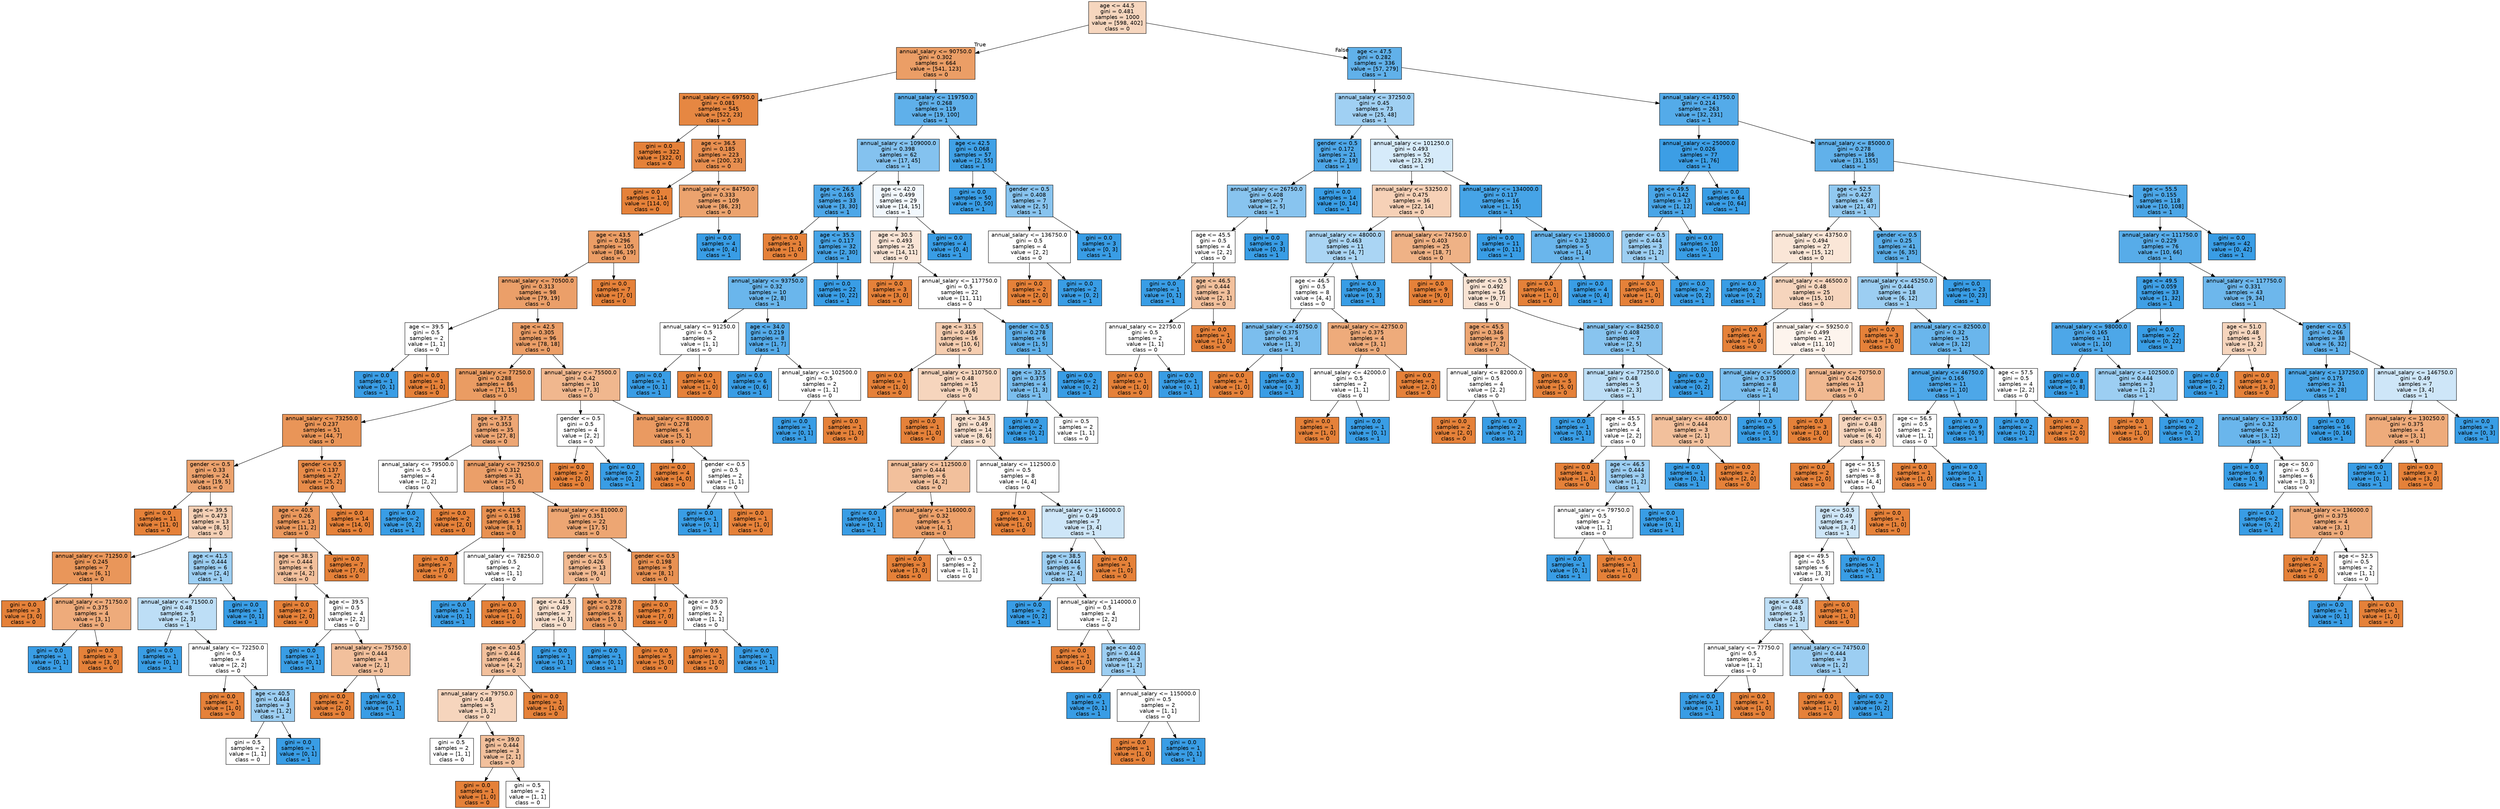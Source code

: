 digraph Tree {
node [shape=box, style="filled", color="black", fontname="helvetica"] ;
edge [fontname="helvetica"] ;
0 [label="age <= 44.5\ngini = 0.481\nsamples = 1000\nvalue = [598, 402]\nclass = 0", fillcolor="#f6d6be"] ;
1 [label="annual_salary <= 90750.0\ngini = 0.302\nsamples = 664\nvalue = [541, 123]\nclass = 0", fillcolor="#eb9e66"] ;
0 -> 1 [labeldistance=2.5, labelangle=45, headlabel="True"] ;
2 [label="annual_salary <= 69750.0\ngini = 0.081\nsamples = 545\nvalue = [522, 23]\nclass = 0", fillcolor="#e68742"] ;
1 -> 2 ;
3 [label="gini = 0.0\nsamples = 322\nvalue = [322, 0]\nclass = 0", fillcolor="#e58139"] ;
2 -> 3 ;
4 [label="age <= 36.5\ngini = 0.185\nsamples = 223\nvalue = [200, 23]\nclass = 0", fillcolor="#e88f50"] ;
2 -> 4 ;
5 [label="gini = 0.0\nsamples = 114\nvalue = [114, 0]\nclass = 0", fillcolor="#e58139"] ;
4 -> 5 ;
6 [label="annual_salary <= 84750.0\ngini = 0.333\nsamples = 109\nvalue = [86, 23]\nclass = 0", fillcolor="#eca36e"] ;
4 -> 6 ;
7 [label="age <= 43.5\ngini = 0.296\nsamples = 105\nvalue = [86, 19]\nclass = 0", fillcolor="#eb9d65"] ;
6 -> 7 ;
8 [label="annual_salary <= 70500.0\ngini = 0.313\nsamples = 98\nvalue = [79, 19]\nclass = 0", fillcolor="#eb9f69"] ;
7 -> 8 ;
9 [label="age <= 39.5\ngini = 0.5\nsamples = 2\nvalue = [1, 1]\nclass = 0", fillcolor="#ffffff"] ;
8 -> 9 ;
10 [label="gini = 0.0\nsamples = 1\nvalue = [0, 1]\nclass = 1", fillcolor="#399de5"] ;
9 -> 10 ;
11 [label="gini = 0.0\nsamples = 1\nvalue = [1, 0]\nclass = 0", fillcolor="#e58139"] ;
9 -> 11 ;
12 [label="age <= 42.5\ngini = 0.305\nsamples = 96\nvalue = [78, 18]\nclass = 0", fillcolor="#eb9e67"] ;
8 -> 12 ;
13 [label="annual_salary <= 77250.0\ngini = 0.288\nsamples = 86\nvalue = [71, 15]\nclass = 0", fillcolor="#ea9c63"] ;
12 -> 13 ;
14 [label="annual_salary <= 73250.0\ngini = 0.237\nsamples = 51\nvalue = [44, 7]\nclass = 0", fillcolor="#e99558"] ;
13 -> 14 ;
15 [label="gender <= 0.5\ngini = 0.33\nsamples = 24\nvalue = [19, 5]\nclass = 0", fillcolor="#eca26d"] ;
14 -> 15 ;
16 [label="gini = 0.0\nsamples = 11\nvalue = [11, 0]\nclass = 0", fillcolor="#e58139"] ;
15 -> 16 ;
17 [label="age <= 39.5\ngini = 0.473\nsamples = 13\nvalue = [8, 5]\nclass = 0", fillcolor="#f5d0b5"] ;
15 -> 17 ;
18 [label="annual_salary <= 71250.0\ngini = 0.245\nsamples = 7\nvalue = [6, 1]\nclass = 0", fillcolor="#e9965a"] ;
17 -> 18 ;
19 [label="gini = 0.0\nsamples = 3\nvalue = [3, 0]\nclass = 0", fillcolor="#e58139"] ;
18 -> 19 ;
20 [label="annual_salary <= 71750.0\ngini = 0.375\nsamples = 4\nvalue = [3, 1]\nclass = 0", fillcolor="#eeab7b"] ;
18 -> 20 ;
21 [label="gini = 0.0\nsamples = 1\nvalue = [0, 1]\nclass = 1", fillcolor="#399de5"] ;
20 -> 21 ;
22 [label="gini = 0.0\nsamples = 3\nvalue = [3, 0]\nclass = 0", fillcolor="#e58139"] ;
20 -> 22 ;
23 [label="age <= 41.5\ngini = 0.444\nsamples = 6\nvalue = [2, 4]\nclass = 1", fillcolor="#9ccef2"] ;
17 -> 23 ;
24 [label="annual_salary <= 71500.0\ngini = 0.48\nsamples = 5\nvalue = [2, 3]\nclass = 1", fillcolor="#bddef6"] ;
23 -> 24 ;
25 [label="gini = 0.0\nsamples = 1\nvalue = [0, 1]\nclass = 1", fillcolor="#399de5"] ;
24 -> 25 ;
26 [label="annual_salary <= 72250.0\ngini = 0.5\nsamples = 4\nvalue = [2, 2]\nclass = 0", fillcolor="#ffffff"] ;
24 -> 26 ;
27 [label="gini = 0.0\nsamples = 1\nvalue = [1, 0]\nclass = 0", fillcolor="#e58139"] ;
26 -> 27 ;
28 [label="age <= 40.5\ngini = 0.444\nsamples = 3\nvalue = [1, 2]\nclass = 1", fillcolor="#9ccef2"] ;
26 -> 28 ;
29 [label="gini = 0.5\nsamples = 2\nvalue = [1, 1]\nclass = 0", fillcolor="#ffffff"] ;
28 -> 29 ;
30 [label="gini = 0.0\nsamples = 1\nvalue = [0, 1]\nclass = 1", fillcolor="#399de5"] ;
28 -> 30 ;
31 [label="gini = 0.0\nsamples = 1\nvalue = [0, 1]\nclass = 1", fillcolor="#399de5"] ;
23 -> 31 ;
32 [label="gender <= 0.5\ngini = 0.137\nsamples = 27\nvalue = [25, 2]\nclass = 0", fillcolor="#e78b49"] ;
14 -> 32 ;
33 [label="age <= 40.5\ngini = 0.26\nsamples = 13\nvalue = [11, 2]\nclass = 0", fillcolor="#ea985d"] ;
32 -> 33 ;
34 [label="age <= 38.5\ngini = 0.444\nsamples = 6\nvalue = [4, 2]\nclass = 0", fillcolor="#f2c09c"] ;
33 -> 34 ;
35 [label="gini = 0.0\nsamples = 2\nvalue = [2, 0]\nclass = 0", fillcolor="#e58139"] ;
34 -> 35 ;
36 [label="age <= 39.5\ngini = 0.5\nsamples = 4\nvalue = [2, 2]\nclass = 0", fillcolor="#ffffff"] ;
34 -> 36 ;
37 [label="gini = 0.0\nsamples = 1\nvalue = [0, 1]\nclass = 1", fillcolor="#399de5"] ;
36 -> 37 ;
38 [label="annual_salary <= 75750.0\ngini = 0.444\nsamples = 3\nvalue = [2, 1]\nclass = 0", fillcolor="#f2c09c"] ;
36 -> 38 ;
39 [label="gini = 0.0\nsamples = 2\nvalue = [2, 0]\nclass = 0", fillcolor="#e58139"] ;
38 -> 39 ;
40 [label="gini = 0.0\nsamples = 1\nvalue = [0, 1]\nclass = 1", fillcolor="#399de5"] ;
38 -> 40 ;
41 [label="gini = 0.0\nsamples = 7\nvalue = [7, 0]\nclass = 0", fillcolor="#e58139"] ;
33 -> 41 ;
42 [label="gini = 0.0\nsamples = 14\nvalue = [14, 0]\nclass = 0", fillcolor="#e58139"] ;
32 -> 42 ;
43 [label="age <= 37.5\ngini = 0.353\nsamples = 35\nvalue = [27, 8]\nclass = 0", fillcolor="#eda674"] ;
13 -> 43 ;
44 [label="annual_salary <= 79500.0\ngini = 0.5\nsamples = 4\nvalue = [2, 2]\nclass = 0", fillcolor="#ffffff"] ;
43 -> 44 ;
45 [label="gini = 0.0\nsamples = 2\nvalue = [0, 2]\nclass = 1", fillcolor="#399de5"] ;
44 -> 45 ;
46 [label="gini = 0.0\nsamples = 2\nvalue = [2, 0]\nclass = 0", fillcolor="#e58139"] ;
44 -> 46 ;
47 [label="annual_salary <= 79250.0\ngini = 0.312\nsamples = 31\nvalue = [25, 6]\nclass = 0", fillcolor="#eb9f69"] ;
43 -> 47 ;
48 [label="age <= 41.5\ngini = 0.198\nsamples = 9\nvalue = [8, 1]\nclass = 0", fillcolor="#e89152"] ;
47 -> 48 ;
49 [label="gini = 0.0\nsamples = 7\nvalue = [7, 0]\nclass = 0", fillcolor="#e58139"] ;
48 -> 49 ;
50 [label="annual_salary <= 78250.0\ngini = 0.5\nsamples = 2\nvalue = [1, 1]\nclass = 0", fillcolor="#ffffff"] ;
48 -> 50 ;
51 [label="gini = 0.0\nsamples = 1\nvalue = [0, 1]\nclass = 1", fillcolor="#399de5"] ;
50 -> 51 ;
52 [label="gini = 0.0\nsamples = 1\nvalue = [1, 0]\nclass = 0", fillcolor="#e58139"] ;
50 -> 52 ;
53 [label="annual_salary <= 81000.0\ngini = 0.351\nsamples = 22\nvalue = [17, 5]\nclass = 0", fillcolor="#eda673"] ;
47 -> 53 ;
54 [label="gender <= 0.5\ngini = 0.426\nsamples = 13\nvalue = [9, 4]\nclass = 0", fillcolor="#f1b991"] ;
53 -> 54 ;
55 [label="age <= 41.5\ngini = 0.49\nsamples = 7\nvalue = [4, 3]\nclass = 0", fillcolor="#f8e0ce"] ;
54 -> 55 ;
56 [label="age <= 40.5\ngini = 0.444\nsamples = 6\nvalue = [4, 2]\nclass = 0", fillcolor="#f2c09c"] ;
55 -> 56 ;
57 [label="annual_salary <= 79750.0\ngini = 0.48\nsamples = 5\nvalue = [3, 2]\nclass = 0", fillcolor="#f6d5bd"] ;
56 -> 57 ;
58 [label="gini = 0.5\nsamples = 2\nvalue = [1, 1]\nclass = 0", fillcolor="#ffffff"] ;
57 -> 58 ;
59 [label="age <= 39.0\ngini = 0.444\nsamples = 3\nvalue = [2, 1]\nclass = 0", fillcolor="#f2c09c"] ;
57 -> 59 ;
60 [label="gini = 0.0\nsamples = 1\nvalue = [1, 0]\nclass = 0", fillcolor="#e58139"] ;
59 -> 60 ;
61 [label="gini = 0.5\nsamples = 2\nvalue = [1, 1]\nclass = 0", fillcolor="#ffffff"] ;
59 -> 61 ;
62 [label="gini = 0.0\nsamples = 1\nvalue = [1, 0]\nclass = 0", fillcolor="#e58139"] ;
56 -> 62 ;
63 [label="gini = 0.0\nsamples = 1\nvalue = [0, 1]\nclass = 1", fillcolor="#399de5"] ;
55 -> 63 ;
64 [label="age <= 39.0\ngini = 0.278\nsamples = 6\nvalue = [5, 1]\nclass = 0", fillcolor="#ea9a61"] ;
54 -> 64 ;
65 [label="gini = 0.0\nsamples = 1\nvalue = [0, 1]\nclass = 1", fillcolor="#399de5"] ;
64 -> 65 ;
66 [label="gini = 0.0\nsamples = 5\nvalue = [5, 0]\nclass = 0", fillcolor="#e58139"] ;
64 -> 66 ;
67 [label="gender <= 0.5\ngini = 0.198\nsamples = 9\nvalue = [8, 1]\nclass = 0", fillcolor="#e89152"] ;
53 -> 67 ;
68 [label="gini = 0.0\nsamples = 7\nvalue = [7, 0]\nclass = 0", fillcolor="#e58139"] ;
67 -> 68 ;
69 [label="age <= 39.0\ngini = 0.5\nsamples = 2\nvalue = [1, 1]\nclass = 0", fillcolor="#ffffff"] ;
67 -> 69 ;
70 [label="gini = 0.0\nsamples = 1\nvalue = [1, 0]\nclass = 0", fillcolor="#e58139"] ;
69 -> 70 ;
71 [label="gini = 0.0\nsamples = 1\nvalue = [0, 1]\nclass = 1", fillcolor="#399de5"] ;
69 -> 71 ;
72 [label="annual_salary <= 75500.0\ngini = 0.42\nsamples = 10\nvalue = [7, 3]\nclass = 0", fillcolor="#f0b78e"] ;
12 -> 72 ;
73 [label="gender <= 0.5\ngini = 0.5\nsamples = 4\nvalue = [2, 2]\nclass = 0", fillcolor="#ffffff"] ;
72 -> 73 ;
74 [label="gini = 0.0\nsamples = 2\nvalue = [2, 0]\nclass = 0", fillcolor="#e58139"] ;
73 -> 74 ;
75 [label="gini = 0.0\nsamples = 2\nvalue = [0, 2]\nclass = 1", fillcolor="#399de5"] ;
73 -> 75 ;
76 [label="annual_salary <= 81000.0\ngini = 0.278\nsamples = 6\nvalue = [5, 1]\nclass = 0", fillcolor="#ea9a61"] ;
72 -> 76 ;
77 [label="gini = 0.0\nsamples = 4\nvalue = [4, 0]\nclass = 0", fillcolor="#e58139"] ;
76 -> 77 ;
78 [label="gender <= 0.5\ngini = 0.5\nsamples = 2\nvalue = [1, 1]\nclass = 0", fillcolor="#ffffff"] ;
76 -> 78 ;
79 [label="gini = 0.0\nsamples = 1\nvalue = [0, 1]\nclass = 1", fillcolor="#399de5"] ;
78 -> 79 ;
80 [label="gini = 0.0\nsamples = 1\nvalue = [1, 0]\nclass = 0", fillcolor="#e58139"] ;
78 -> 80 ;
81 [label="gini = 0.0\nsamples = 7\nvalue = [7, 0]\nclass = 0", fillcolor="#e58139"] ;
7 -> 81 ;
82 [label="gini = 0.0\nsamples = 4\nvalue = [0, 4]\nclass = 1", fillcolor="#399de5"] ;
6 -> 82 ;
83 [label="annual_salary <= 119750.0\ngini = 0.268\nsamples = 119\nvalue = [19, 100]\nclass = 1", fillcolor="#5fb0ea"] ;
1 -> 83 ;
84 [label="annual_salary <= 109000.0\ngini = 0.398\nsamples = 62\nvalue = [17, 45]\nclass = 1", fillcolor="#84c2ef"] ;
83 -> 84 ;
85 [label="age <= 26.5\ngini = 0.165\nsamples = 33\nvalue = [3, 30]\nclass = 1", fillcolor="#4da7e8"] ;
84 -> 85 ;
86 [label="gini = 0.0\nsamples = 1\nvalue = [1, 0]\nclass = 0", fillcolor="#e58139"] ;
85 -> 86 ;
87 [label="age <= 35.5\ngini = 0.117\nsamples = 32\nvalue = [2, 30]\nclass = 1", fillcolor="#46a4e7"] ;
85 -> 87 ;
88 [label="annual_salary <= 93750.0\ngini = 0.32\nsamples = 10\nvalue = [2, 8]\nclass = 1", fillcolor="#6ab6ec"] ;
87 -> 88 ;
89 [label="annual_salary <= 91250.0\ngini = 0.5\nsamples = 2\nvalue = [1, 1]\nclass = 0", fillcolor="#ffffff"] ;
88 -> 89 ;
90 [label="gini = 0.0\nsamples = 1\nvalue = [0, 1]\nclass = 1", fillcolor="#399de5"] ;
89 -> 90 ;
91 [label="gini = 0.0\nsamples = 1\nvalue = [1, 0]\nclass = 0", fillcolor="#e58139"] ;
89 -> 91 ;
92 [label="age <= 34.0\ngini = 0.219\nsamples = 8\nvalue = [1, 7]\nclass = 1", fillcolor="#55abe9"] ;
88 -> 92 ;
93 [label="gini = 0.0\nsamples = 6\nvalue = [0, 6]\nclass = 1", fillcolor="#399de5"] ;
92 -> 93 ;
94 [label="annual_salary <= 102500.0\ngini = 0.5\nsamples = 2\nvalue = [1, 1]\nclass = 0", fillcolor="#ffffff"] ;
92 -> 94 ;
95 [label="gini = 0.0\nsamples = 1\nvalue = [0, 1]\nclass = 1", fillcolor="#399de5"] ;
94 -> 95 ;
96 [label="gini = 0.0\nsamples = 1\nvalue = [1, 0]\nclass = 0", fillcolor="#e58139"] ;
94 -> 96 ;
97 [label="gini = 0.0\nsamples = 22\nvalue = [0, 22]\nclass = 1", fillcolor="#399de5"] ;
87 -> 97 ;
98 [label="age <= 42.0\ngini = 0.499\nsamples = 29\nvalue = [14, 15]\nclass = 1", fillcolor="#f2f8fd"] ;
84 -> 98 ;
99 [label="age <= 30.5\ngini = 0.493\nsamples = 25\nvalue = [14, 11]\nclass = 0", fillcolor="#f9e4d5"] ;
98 -> 99 ;
100 [label="gini = 0.0\nsamples = 3\nvalue = [3, 0]\nclass = 0", fillcolor="#e58139"] ;
99 -> 100 ;
101 [label="annual_salary <= 117750.0\ngini = 0.5\nsamples = 22\nvalue = [11, 11]\nclass = 0", fillcolor="#ffffff"] ;
99 -> 101 ;
102 [label="age <= 31.5\ngini = 0.469\nsamples = 16\nvalue = [10, 6]\nclass = 0", fillcolor="#f5cdb0"] ;
101 -> 102 ;
103 [label="gini = 0.0\nsamples = 1\nvalue = [1, 0]\nclass = 0", fillcolor="#e58139"] ;
102 -> 103 ;
104 [label="annual_salary <= 110750.0\ngini = 0.48\nsamples = 15\nvalue = [9, 6]\nclass = 0", fillcolor="#f6d5bd"] ;
102 -> 104 ;
105 [label="gini = 0.0\nsamples = 1\nvalue = [1, 0]\nclass = 0", fillcolor="#e58139"] ;
104 -> 105 ;
106 [label="age <= 34.5\ngini = 0.49\nsamples = 14\nvalue = [8, 6]\nclass = 0", fillcolor="#f8e0ce"] ;
104 -> 106 ;
107 [label="annual_salary <= 112500.0\ngini = 0.444\nsamples = 6\nvalue = [4, 2]\nclass = 0", fillcolor="#f2c09c"] ;
106 -> 107 ;
108 [label="gini = 0.0\nsamples = 1\nvalue = [0, 1]\nclass = 1", fillcolor="#399de5"] ;
107 -> 108 ;
109 [label="annual_salary <= 116000.0\ngini = 0.32\nsamples = 5\nvalue = [4, 1]\nclass = 0", fillcolor="#eca06a"] ;
107 -> 109 ;
110 [label="gini = 0.0\nsamples = 3\nvalue = [3, 0]\nclass = 0", fillcolor="#e58139"] ;
109 -> 110 ;
111 [label="gini = 0.5\nsamples = 2\nvalue = [1, 1]\nclass = 0", fillcolor="#ffffff"] ;
109 -> 111 ;
112 [label="annual_salary <= 112500.0\ngini = 0.5\nsamples = 8\nvalue = [4, 4]\nclass = 0", fillcolor="#ffffff"] ;
106 -> 112 ;
113 [label="gini = 0.0\nsamples = 1\nvalue = [1, 0]\nclass = 0", fillcolor="#e58139"] ;
112 -> 113 ;
114 [label="annual_salary <= 116000.0\ngini = 0.49\nsamples = 7\nvalue = [3, 4]\nclass = 1", fillcolor="#cee6f8"] ;
112 -> 114 ;
115 [label="age <= 38.5\ngini = 0.444\nsamples = 6\nvalue = [2, 4]\nclass = 1", fillcolor="#9ccef2"] ;
114 -> 115 ;
116 [label="gini = 0.0\nsamples = 2\nvalue = [0, 2]\nclass = 1", fillcolor="#399de5"] ;
115 -> 116 ;
117 [label="annual_salary <= 114000.0\ngini = 0.5\nsamples = 4\nvalue = [2, 2]\nclass = 0", fillcolor="#ffffff"] ;
115 -> 117 ;
118 [label="gini = 0.0\nsamples = 1\nvalue = [1, 0]\nclass = 0", fillcolor="#e58139"] ;
117 -> 118 ;
119 [label="age <= 40.0\ngini = 0.444\nsamples = 3\nvalue = [1, 2]\nclass = 1", fillcolor="#9ccef2"] ;
117 -> 119 ;
120 [label="gini = 0.0\nsamples = 1\nvalue = [0, 1]\nclass = 1", fillcolor="#399de5"] ;
119 -> 120 ;
121 [label="annual_salary <= 115000.0\ngini = 0.5\nsamples = 2\nvalue = [1, 1]\nclass = 0", fillcolor="#ffffff"] ;
119 -> 121 ;
122 [label="gini = 0.0\nsamples = 1\nvalue = [1, 0]\nclass = 0", fillcolor="#e58139"] ;
121 -> 122 ;
123 [label="gini = 0.0\nsamples = 1\nvalue = [0, 1]\nclass = 1", fillcolor="#399de5"] ;
121 -> 123 ;
124 [label="gini = 0.0\nsamples = 1\nvalue = [1, 0]\nclass = 0", fillcolor="#e58139"] ;
114 -> 124 ;
125 [label="gender <= 0.5\ngini = 0.278\nsamples = 6\nvalue = [1, 5]\nclass = 1", fillcolor="#61b1ea"] ;
101 -> 125 ;
126 [label="age <= 32.5\ngini = 0.375\nsamples = 4\nvalue = [1, 3]\nclass = 1", fillcolor="#7bbeee"] ;
125 -> 126 ;
127 [label="gini = 0.0\nsamples = 2\nvalue = [0, 2]\nclass = 1", fillcolor="#399de5"] ;
126 -> 127 ;
128 [label="gini = 0.5\nsamples = 2\nvalue = [1, 1]\nclass = 0", fillcolor="#ffffff"] ;
126 -> 128 ;
129 [label="gini = 0.0\nsamples = 2\nvalue = [0, 2]\nclass = 1", fillcolor="#399de5"] ;
125 -> 129 ;
130 [label="gini = 0.0\nsamples = 4\nvalue = [0, 4]\nclass = 1", fillcolor="#399de5"] ;
98 -> 130 ;
131 [label="age <= 42.5\ngini = 0.068\nsamples = 57\nvalue = [2, 55]\nclass = 1", fillcolor="#40a1e6"] ;
83 -> 131 ;
132 [label="gini = 0.0\nsamples = 50\nvalue = [0, 50]\nclass = 1", fillcolor="#399de5"] ;
131 -> 132 ;
133 [label="gender <= 0.5\ngini = 0.408\nsamples = 7\nvalue = [2, 5]\nclass = 1", fillcolor="#88c4ef"] ;
131 -> 133 ;
134 [label="annual_salary <= 136750.0\ngini = 0.5\nsamples = 4\nvalue = [2, 2]\nclass = 0", fillcolor="#ffffff"] ;
133 -> 134 ;
135 [label="gini = 0.0\nsamples = 2\nvalue = [2, 0]\nclass = 0", fillcolor="#e58139"] ;
134 -> 135 ;
136 [label="gini = 0.0\nsamples = 2\nvalue = [0, 2]\nclass = 1", fillcolor="#399de5"] ;
134 -> 136 ;
137 [label="gini = 0.0\nsamples = 3\nvalue = [0, 3]\nclass = 1", fillcolor="#399de5"] ;
133 -> 137 ;
138 [label="age <= 47.5\ngini = 0.282\nsamples = 336\nvalue = [57, 279]\nclass = 1", fillcolor="#61b1ea"] ;
0 -> 138 [labeldistance=2.5, labelangle=-45, headlabel="False"] ;
139 [label="annual_salary <= 37250.0\ngini = 0.45\nsamples = 73\nvalue = [25, 48]\nclass = 1", fillcolor="#a0d0f3"] ;
138 -> 139 ;
140 [label="gender <= 0.5\ngini = 0.172\nsamples = 21\nvalue = [2, 19]\nclass = 1", fillcolor="#4ea7e8"] ;
139 -> 140 ;
141 [label="annual_salary <= 26750.0\ngini = 0.408\nsamples = 7\nvalue = [2, 5]\nclass = 1", fillcolor="#88c4ef"] ;
140 -> 141 ;
142 [label="age <= 45.5\ngini = 0.5\nsamples = 4\nvalue = [2, 2]\nclass = 0", fillcolor="#ffffff"] ;
141 -> 142 ;
143 [label="gini = 0.0\nsamples = 1\nvalue = [0, 1]\nclass = 1", fillcolor="#399de5"] ;
142 -> 143 ;
144 [label="age <= 46.5\ngini = 0.444\nsamples = 3\nvalue = [2, 1]\nclass = 0", fillcolor="#f2c09c"] ;
142 -> 144 ;
145 [label="annual_salary <= 22750.0\ngini = 0.5\nsamples = 2\nvalue = [1, 1]\nclass = 0", fillcolor="#ffffff"] ;
144 -> 145 ;
146 [label="gini = 0.0\nsamples = 1\nvalue = [1, 0]\nclass = 0", fillcolor="#e58139"] ;
145 -> 146 ;
147 [label="gini = 0.0\nsamples = 1\nvalue = [0, 1]\nclass = 1", fillcolor="#399de5"] ;
145 -> 147 ;
148 [label="gini = 0.0\nsamples = 1\nvalue = [1, 0]\nclass = 0", fillcolor="#e58139"] ;
144 -> 148 ;
149 [label="gini = 0.0\nsamples = 3\nvalue = [0, 3]\nclass = 1", fillcolor="#399de5"] ;
141 -> 149 ;
150 [label="gini = 0.0\nsamples = 14\nvalue = [0, 14]\nclass = 1", fillcolor="#399de5"] ;
140 -> 150 ;
151 [label="annual_salary <= 101250.0\ngini = 0.493\nsamples = 52\nvalue = [23, 29]\nclass = 1", fillcolor="#d6ebfa"] ;
139 -> 151 ;
152 [label="annual_salary <= 53250.0\ngini = 0.475\nsamples = 36\nvalue = [22, 14]\nclass = 0", fillcolor="#f6d1b7"] ;
151 -> 152 ;
153 [label="annual_salary <= 48000.0\ngini = 0.463\nsamples = 11\nvalue = [4, 7]\nclass = 1", fillcolor="#aad5f4"] ;
152 -> 153 ;
154 [label="age <= 46.5\ngini = 0.5\nsamples = 8\nvalue = [4, 4]\nclass = 0", fillcolor="#ffffff"] ;
153 -> 154 ;
155 [label="annual_salary <= 40750.0\ngini = 0.375\nsamples = 4\nvalue = [1, 3]\nclass = 1", fillcolor="#7bbeee"] ;
154 -> 155 ;
156 [label="gini = 0.0\nsamples = 1\nvalue = [1, 0]\nclass = 0", fillcolor="#e58139"] ;
155 -> 156 ;
157 [label="gini = 0.0\nsamples = 3\nvalue = [0, 3]\nclass = 1", fillcolor="#399de5"] ;
155 -> 157 ;
158 [label="annual_salary <= 42750.0\ngini = 0.375\nsamples = 4\nvalue = [3, 1]\nclass = 0", fillcolor="#eeab7b"] ;
154 -> 158 ;
159 [label="annual_salary <= 42000.0\ngini = 0.5\nsamples = 2\nvalue = [1, 1]\nclass = 0", fillcolor="#ffffff"] ;
158 -> 159 ;
160 [label="gini = 0.0\nsamples = 1\nvalue = [1, 0]\nclass = 0", fillcolor="#e58139"] ;
159 -> 160 ;
161 [label="gini = 0.0\nsamples = 1\nvalue = [0, 1]\nclass = 1", fillcolor="#399de5"] ;
159 -> 161 ;
162 [label="gini = 0.0\nsamples = 2\nvalue = [2, 0]\nclass = 0", fillcolor="#e58139"] ;
158 -> 162 ;
163 [label="gini = 0.0\nsamples = 3\nvalue = [0, 3]\nclass = 1", fillcolor="#399de5"] ;
153 -> 163 ;
164 [label="annual_salary <= 74750.0\ngini = 0.403\nsamples = 25\nvalue = [18, 7]\nclass = 0", fillcolor="#efb286"] ;
152 -> 164 ;
165 [label="gini = 0.0\nsamples = 9\nvalue = [9, 0]\nclass = 0", fillcolor="#e58139"] ;
164 -> 165 ;
166 [label="gender <= 0.5\ngini = 0.492\nsamples = 16\nvalue = [9, 7]\nclass = 0", fillcolor="#f9e3d3"] ;
164 -> 166 ;
167 [label="age <= 45.5\ngini = 0.346\nsamples = 9\nvalue = [7, 2]\nclass = 0", fillcolor="#eca572"] ;
166 -> 167 ;
168 [label="annual_salary <= 82000.0\ngini = 0.5\nsamples = 4\nvalue = [2, 2]\nclass = 0", fillcolor="#ffffff"] ;
167 -> 168 ;
169 [label="gini = 0.0\nsamples = 2\nvalue = [2, 0]\nclass = 0", fillcolor="#e58139"] ;
168 -> 169 ;
170 [label="gini = 0.0\nsamples = 2\nvalue = [0, 2]\nclass = 1", fillcolor="#399de5"] ;
168 -> 170 ;
171 [label="gini = 0.0\nsamples = 5\nvalue = [5, 0]\nclass = 0", fillcolor="#e58139"] ;
167 -> 171 ;
172 [label="annual_salary <= 84250.0\ngini = 0.408\nsamples = 7\nvalue = [2, 5]\nclass = 1", fillcolor="#88c4ef"] ;
166 -> 172 ;
173 [label="annual_salary <= 77250.0\ngini = 0.48\nsamples = 5\nvalue = [2, 3]\nclass = 1", fillcolor="#bddef6"] ;
172 -> 173 ;
174 [label="gini = 0.0\nsamples = 1\nvalue = [0, 1]\nclass = 1", fillcolor="#399de5"] ;
173 -> 174 ;
175 [label="age <= 45.5\ngini = 0.5\nsamples = 4\nvalue = [2, 2]\nclass = 0", fillcolor="#ffffff"] ;
173 -> 175 ;
176 [label="gini = 0.0\nsamples = 1\nvalue = [1, 0]\nclass = 0", fillcolor="#e58139"] ;
175 -> 176 ;
177 [label="age <= 46.5\ngini = 0.444\nsamples = 3\nvalue = [1, 2]\nclass = 1", fillcolor="#9ccef2"] ;
175 -> 177 ;
178 [label="annual_salary <= 79750.0\ngini = 0.5\nsamples = 2\nvalue = [1, 1]\nclass = 0", fillcolor="#ffffff"] ;
177 -> 178 ;
179 [label="gini = 0.0\nsamples = 1\nvalue = [0, 1]\nclass = 1", fillcolor="#399de5"] ;
178 -> 179 ;
180 [label="gini = 0.0\nsamples = 1\nvalue = [1, 0]\nclass = 0", fillcolor="#e58139"] ;
178 -> 180 ;
181 [label="gini = 0.0\nsamples = 1\nvalue = [0, 1]\nclass = 1", fillcolor="#399de5"] ;
177 -> 181 ;
182 [label="gini = 0.0\nsamples = 2\nvalue = [0, 2]\nclass = 1", fillcolor="#399de5"] ;
172 -> 182 ;
183 [label="annual_salary <= 134000.0\ngini = 0.117\nsamples = 16\nvalue = [1, 15]\nclass = 1", fillcolor="#46a4e7"] ;
151 -> 183 ;
184 [label="gini = 0.0\nsamples = 11\nvalue = [0, 11]\nclass = 1", fillcolor="#399de5"] ;
183 -> 184 ;
185 [label="annual_salary <= 138000.0\ngini = 0.32\nsamples = 5\nvalue = [1, 4]\nclass = 1", fillcolor="#6ab6ec"] ;
183 -> 185 ;
186 [label="gini = 0.0\nsamples = 1\nvalue = [1, 0]\nclass = 0", fillcolor="#e58139"] ;
185 -> 186 ;
187 [label="gini = 0.0\nsamples = 4\nvalue = [0, 4]\nclass = 1", fillcolor="#399de5"] ;
185 -> 187 ;
188 [label="annual_salary <= 41750.0\ngini = 0.214\nsamples = 263\nvalue = [32, 231]\nclass = 1", fillcolor="#54abe9"] ;
138 -> 188 ;
189 [label="annual_salary <= 25000.0\ngini = 0.026\nsamples = 77\nvalue = [1, 76]\nclass = 1", fillcolor="#3c9ee5"] ;
188 -> 189 ;
190 [label="age <= 49.5\ngini = 0.142\nsamples = 13\nvalue = [1, 12]\nclass = 1", fillcolor="#49a5e7"] ;
189 -> 190 ;
191 [label="gender <= 0.5\ngini = 0.444\nsamples = 3\nvalue = [1, 2]\nclass = 1", fillcolor="#9ccef2"] ;
190 -> 191 ;
192 [label="gini = 0.0\nsamples = 1\nvalue = [1, 0]\nclass = 0", fillcolor="#e58139"] ;
191 -> 192 ;
193 [label="gini = 0.0\nsamples = 2\nvalue = [0, 2]\nclass = 1", fillcolor="#399de5"] ;
191 -> 193 ;
194 [label="gini = 0.0\nsamples = 10\nvalue = [0, 10]\nclass = 1", fillcolor="#399de5"] ;
190 -> 194 ;
195 [label="gini = 0.0\nsamples = 64\nvalue = [0, 64]\nclass = 1", fillcolor="#399de5"] ;
189 -> 195 ;
196 [label="annual_salary <= 85000.0\ngini = 0.278\nsamples = 186\nvalue = [31, 155]\nclass = 1", fillcolor="#61b1ea"] ;
188 -> 196 ;
197 [label="age <= 52.5\ngini = 0.427\nsamples = 68\nvalue = [21, 47]\nclass = 1", fillcolor="#91c9f1"] ;
196 -> 197 ;
198 [label="annual_salary <= 43750.0\ngini = 0.494\nsamples = 27\nvalue = [15, 12]\nclass = 0", fillcolor="#fae6d7"] ;
197 -> 198 ;
199 [label="gini = 0.0\nsamples = 2\nvalue = [0, 2]\nclass = 1", fillcolor="#399de5"] ;
198 -> 199 ;
200 [label="annual_salary <= 46500.0\ngini = 0.48\nsamples = 25\nvalue = [15, 10]\nclass = 0", fillcolor="#f6d5bd"] ;
198 -> 200 ;
201 [label="gini = 0.0\nsamples = 4\nvalue = [4, 0]\nclass = 0", fillcolor="#e58139"] ;
200 -> 201 ;
202 [label="annual_salary <= 59250.0\ngini = 0.499\nsamples = 21\nvalue = [11, 10]\nclass = 0", fillcolor="#fdf4ed"] ;
200 -> 202 ;
203 [label="annual_salary <= 50000.0\ngini = 0.375\nsamples = 8\nvalue = [2, 6]\nclass = 1", fillcolor="#7bbeee"] ;
202 -> 203 ;
204 [label="annual_salary <= 48000.0\ngini = 0.444\nsamples = 3\nvalue = [2, 1]\nclass = 0", fillcolor="#f2c09c"] ;
203 -> 204 ;
205 [label="gini = 0.0\nsamples = 1\nvalue = [0, 1]\nclass = 1", fillcolor="#399de5"] ;
204 -> 205 ;
206 [label="gini = 0.0\nsamples = 2\nvalue = [2, 0]\nclass = 0", fillcolor="#e58139"] ;
204 -> 206 ;
207 [label="gini = 0.0\nsamples = 5\nvalue = [0, 5]\nclass = 1", fillcolor="#399de5"] ;
203 -> 207 ;
208 [label="annual_salary <= 70750.0\ngini = 0.426\nsamples = 13\nvalue = [9, 4]\nclass = 0", fillcolor="#f1b991"] ;
202 -> 208 ;
209 [label="gini = 0.0\nsamples = 3\nvalue = [3, 0]\nclass = 0", fillcolor="#e58139"] ;
208 -> 209 ;
210 [label="gender <= 0.5\ngini = 0.48\nsamples = 10\nvalue = [6, 4]\nclass = 0", fillcolor="#f6d5bd"] ;
208 -> 210 ;
211 [label="gini = 0.0\nsamples = 2\nvalue = [2, 0]\nclass = 0", fillcolor="#e58139"] ;
210 -> 211 ;
212 [label="age <= 51.5\ngini = 0.5\nsamples = 8\nvalue = [4, 4]\nclass = 0", fillcolor="#ffffff"] ;
210 -> 212 ;
213 [label="age <= 50.5\ngini = 0.49\nsamples = 7\nvalue = [3, 4]\nclass = 1", fillcolor="#cee6f8"] ;
212 -> 213 ;
214 [label="age <= 49.5\ngini = 0.5\nsamples = 6\nvalue = [3, 3]\nclass = 0", fillcolor="#ffffff"] ;
213 -> 214 ;
215 [label="age <= 48.5\ngini = 0.48\nsamples = 5\nvalue = [2, 3]\nclass = 1", fillcolor="#bddef6"] ;
214 -> 215 ;
216 [label="annual_salary <= 77750.0\ngini = 0.5\nsamples = 2\nvalue = [1, 1]\nclass = 0", fillcolor="#ffffff"] ;
215 -> 216 ;
217 [label="gini = 0.0\nsamples = 1\nvalue = [0, 1]\nclass = 1", fillcolor="#399de5"] ;
216 -> 217 ;
218 [label="gini = 0.0\nsamples = 1\nvalue = [1, 0]\nclass = 0", fillcolor="#e58139"] ;
216 -> 218 ;
219 [label="annual_salary <= 74750.0\ngini = 0.444\nsamples = 3\nvalue = [1, 2]\nclass = 1", fillcolor="#9ccef2"] ;
215 -> 219 ;
220 [label="gini = 0.0\nsamples = 1\nvalue = [1, 0]\nclass = 0", fillcolor="#e58139"] ;
219 -> 220 ;
221 [label="gini = 0.0\nsamples = 2\nvalue = [0, 2]\nclass = 1", fillcolor="#399de5"] ;
219 -> 221 ;
222 [label="gini = 0.0\nsamples = 1\nvalue = [1, 0]\nclass = 0", fillcolor="#e58139"] ;
214 -> 222 ;
223 [label="gini = 0.0\nsamples = 1\nvalue = [0, 1]\nclass = 1", fillcolor="#399de5"] ;
213 -> 223 ;
224 [label="gini = 0.0\nsamples = 1\nvalue = [1, 0]\nclass = 0", fillcolor="#e58139"] ;
212 -> 224 ;
225 [label="gender <= 0.5\ngini = 0.25\nsamples = 41\nvalue = [6, 35]\nclass = 1", fillcolor="#5baee9"] ;
197 -> 225 ;
226 [label="annual_salary <= 45250.0\ngini = 0.444\nsamples = 18\nvalue = [6, 12]\nclass = 1", fillcolor="#9ccef2"] ;
225 -> 226 ;
227 [label="gini = 0.0\nsamples = 3\nvalue = [3, 0]\nclass = 0", fillcolor="#e58139"] ;
226 -> 227 ;
228 [label="annual_salary <= 82500.0\ngini = 0.32\nsamples = 15\nvalue = [3, 12]\nclass = 1", fillcolor="#6ab6ec"] ;
226 -> 228 ;
229 [label="annual_salary <= 46750.0\ngini = 0.165\nsamples = 11\nvalue = [1, 10]\nclass = 1", fillcolor="#4da7e8"] ;
228 -> 229 ;
230 [label="age <= 56.5\ngini = 0.5\nsamples = 2\nvalue = [1, 1]\nclass = 0", fillcolor="#ffffff"] ;
229 -> 230 ;
231 [label="gini = 0.0\nsamples = 1\nvalue = [1, 0]\nclass = 0", fillcolor="#e58139"] ;
230 -> 231 ;
232 [label="gini = 0.0\nsamples = 1\nvalue = [0, 1]\nclass = 1", fillcolor="#399de5"] ;
230 -> 232 ;
233 [label="gini = 0.0\nsamples = 9\nvalue = [0, 9]\nclass = 1", fillcolor="#399de5"] ;
229 -> 233 ;
234 [label="age <= 57.5\ngini = 0.5\nsamples = 4\nvalue = [2, 2]\nclass = 0", fillcolor="#ffffff"] ;
228 -> 234 ;
235 [label="gini = 0.0\nsamples = 2\nvalue = [0, 2]\nclass = 1", fillcolor="#399de5"] ;
234 -> 235 ;
236 [label="gini = 0.0\nsamples = 2\nvalue = [2, 0]\nclass = 0", fillcolor="#e58139"] ;
234 -> 236 ;
237 [label="gini = 0.0\nsamples = 23\nvalue = [0, 23]\nclass = 1", fillcolor="#399de5"] ;
225 -> 237 ;
238 [label="age <= 55.5\ngini = 0.155\nsamples = 118\nvalue = [10, 108]\nclass = 1", fillcolor="#4ba6e7"] ;
196 -> 238 ;
239 [label="annual_salary <= 111750.0\ngini = 0.229\nsamples = 76\nvalue = [10, 66]\nclass = 1", fillcolor="#57ace9"] ;
238 -> 239 ;
240 [label="age <= 49.5\ngini = 0.059\nsamples = 33\nvalue = [1, 32]\nclass = 1", fillcolor="#3fa0e6"] ;
239 -> 240 ;
241 [label="annual_salary <= 98000.0\ngini = 0.165\nsamples = 11\nvalue = [1, 10]\nclass = 1", fillcolor="#4da7e8"] ;
240 -> 241 ;
242 [label="gini = 0.0\nsamples = 8\nvalue = [0, 8]\nclass = 1", fillcolor="#399de5"] ;
241 -> 242 ;
243 [label="annual_salary <= 102500.0\ngini = 0.444\nsamples = 3\nvalue = [1, 2]\nclass = 1", fillcolor="#9ccef2"] ;
241 -> 243 ;
244 [label="gini = 0.0\nsamples = 1\nvalue = [1, 0]\nclass = 0", fillcolor="#e58139"] ;
243 -> 244 ;
245 [label="gini = 0.0\nsamples = 2\nvalue = [0, 2]\nclass = 1", fillcolor="#399de5"] ;
243 -> 245 ;
246 [label="gini = 0.0\nsamples = 22\nvalue = [0, 22]\nclass = 1", fillcolor="#399de5"] ;
240 -> 246 ;
247 [label="annual_salary <= 117750.0\ngini = 0.331\nsamples = 43\nvalue = [9, 34]\nclass = 1", fillcolor="#6db7ec"] ;
239 -> 247 ;
248 [label="age <= 51.0\ngini = 0.48\nsamples = 5\nvalue = [3, 2]\nclass = 0", fillcolor="#f6d5bd"] ;
247 -> 248 ;
249 [label="gini = 0.0\nsamples = 2\nvalue = [0, 2]\nclass = 1", fillcolor="#399de5"] ;
248 -> 249 ;
250 [label="gini = 0.0\nsamples = 3\nvalue = [3, 0]\nclass = 0", fillcolor="#e58139"] ;
248 -> 250 ;
251 [label="gender <= 0.5\ngini = 0.266\nsamples = 38\nvalue = [6, 32]\nclass = 1", fillcolor="#5eafea"] ;
247 -> 251 ;
252 [label="annual_salary <= 137250.0\ngini = 0.175\nsamples = 31\nvalue = [3, 28]\nclass = 1", fillcolor="#4ea8e8"] ;
251 -> 252 ;
253 [label="annual_salary <= 133750.0\ngini = 0.32\nsamples = 15\nvalue = [3, 12]\nclass = 1", fillcolor="#6ab6ec"] ;
252 -> 253 ;
254 [label="gini = 0.0\nsamples = 9\nvalue = [0, 9]\nclass = 1", fillcolor="#399de5"] ;
253 -> 254 ;
255 [label="age <= 50.0\ngini = 0.5\nsamples = 6\nvalue = [3, 3]\nclass = 0", fillcolor="#ffffff"] ;
253 -> 255 ;
256 [label="gini = 0.0\nsamples = 2\nvalue = [0, 2]\nclass = 1", fillcolor="#399de5"] ;
255 -> 256 ;
257 [label="annual_salary <= 136000.0\ngini = 0.375\nsamples = 4\nvalue = [3, 1]\nclass = 0", fillcolor="#eeab7b"] ;
255 -> 257 ;
258 [label="gini = 0.0\nsamples = 2\nvalue = [2, 0]\nclass = 0", fillcolor="#e58139"] ;
257 -> 258 ;
259 [label="age <= 52.5\ngini = 0.5\nsamples = 2\nvalue = [1, 1]\nclass = 0", fillcolor="#ffffff"] ;
257 -> 259 ;
260 [label="gini = 0.0\nsamples = 1\nvalue = [0, 1]\nclass = 1", fillcolor="#399de5"] ;
259 -> 260 ;
261 [label="gini = 0.0\nsamples = 1\nvalue = [1, 0]\nclass = 0", fillcolor="#e58139"] ;
259 -> 261 ;
262 [label="gini = 0.0\nsamples = 16\nvalue = [0, 16]\nclass = 1", fillcolor="#399de5"] ;
252 -> 262 ;
263 [label="annual_salary <= 146750.0\ngini = 0.49\nsamples = 7\nvalue = [3, 4]\nclass = 1", fillcolor="#cee6f8"] ;
251 -> 263 ;
264 [label="annual_salary <= 130250.0\ngini = 0.375\nsamples = 4\nvalue = [3, 1]\nclass = 0", fillcolor="#eeab7b"] ;
263 -> 264 ;
265 [label="gini = 0.0\nsamples = 1\nvalue = [0, 1]\nclass = 1", fillcolor="#399de5"] ;
264 -> 265 ;
266 [label="gini = 0.0\nsamples = 3\nvalue = [3, 0]\nclass = 0", fillcolor="#e58139"] ;
264 -> 266 ;
267 [label="gini = 0.0\nsamples = 3\nvalue = [0, 3]\nclass = 1", fillcolor="#399de5"] ;
263 -> 267 ;
268 [label="gini = 0.0\nsamples = 42\nvalue = [0, 42]\nclass = 1", fillcolor="#399de5"] ;
238 -> 268 ;
}